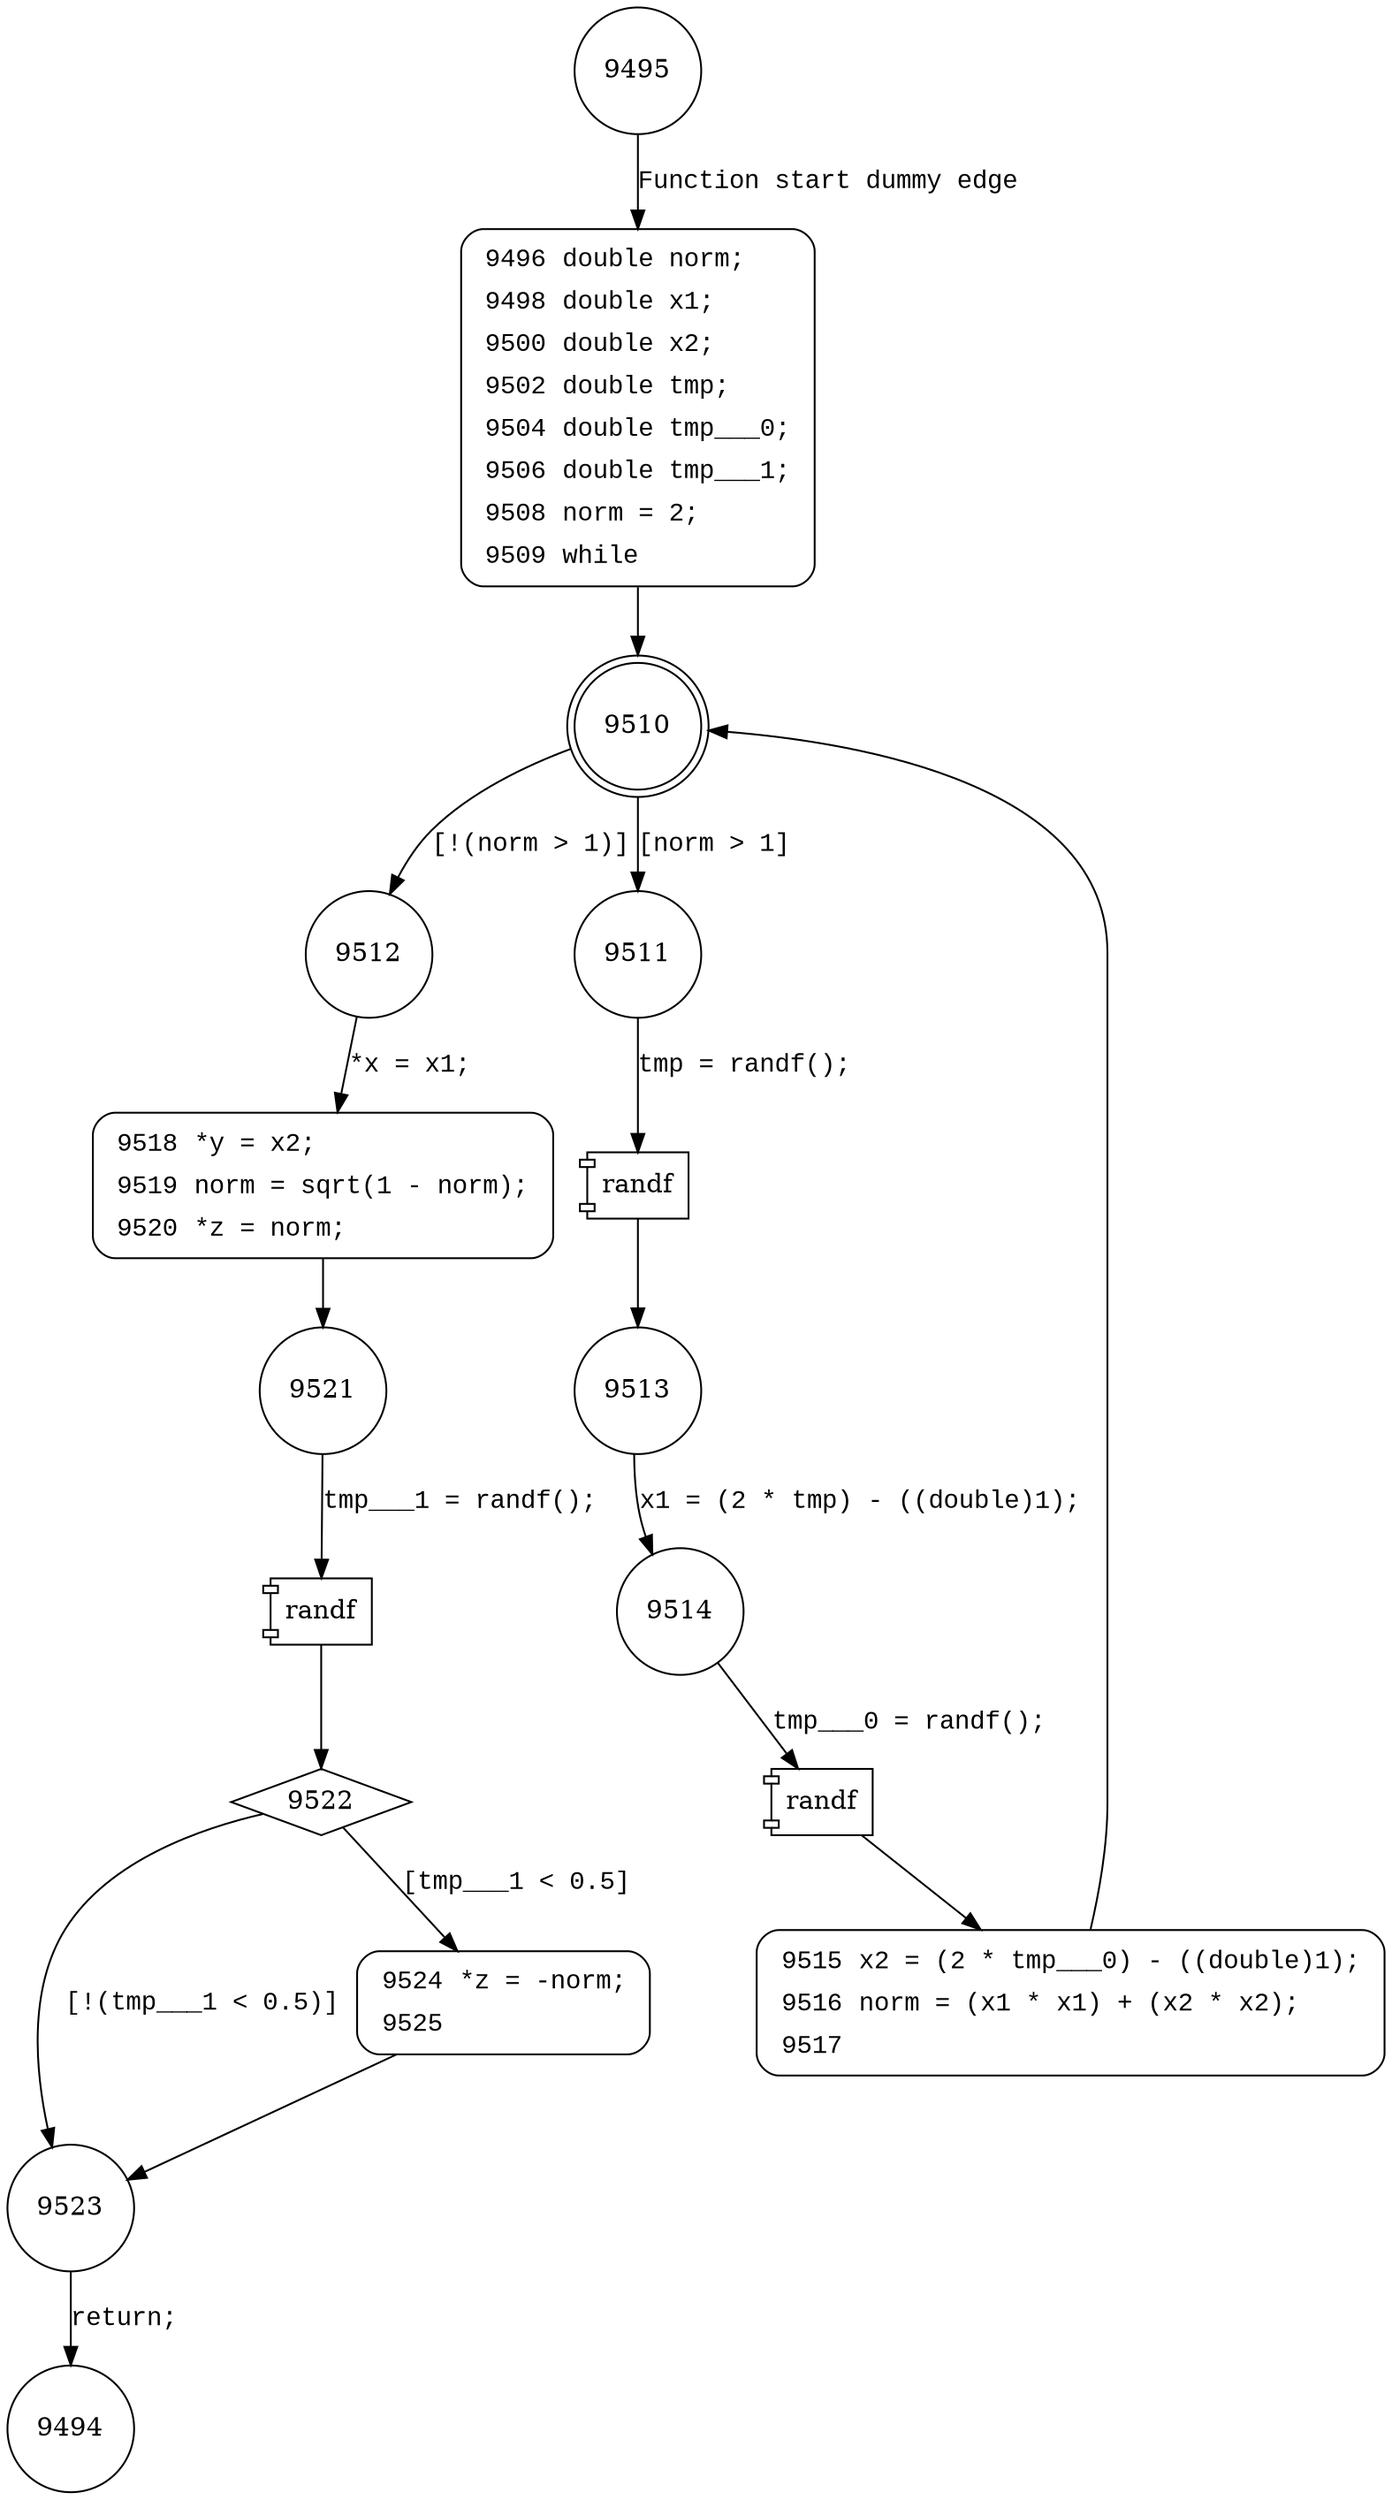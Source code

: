 digraph rand3 {
9495 [shape="circle"]
9496 [shape="circle"]
9510 [shape="doublecircle"]
9512 [shape="circle"]
9511 [shape="circle"]
9513 [shape="circle"]
9514 [shape="circle"]
9515 [shape="circle"]
9518 [shape="circle"]
9521 [shape="circle"]
9522 [shape="diamond"]
9523 [shape="circle"]
9524 [shape="circle"]
9494 [shape="circle"]
9496 [style="filled,bold" penwidth="1" fillcolor="white" fontname="Courier New" shape="Mrecord" label=<<table border="0" cellborder="0" cellpadding="3" bgcolor="white"><tr><td align="right">9496</td><td align="left">double norm;</td></tr><tr><td align="right">9498</td><td align="left">double x1;</td></tr><tr><td align="right">9500</td><td align="left">double x2;</td></tr><tr><td align="right">9502</td><td align="left">double tmp;</td></tr><tr><td align="right">9504</td><td align="left">double tmp___0;</td></tr><tr><td align="right">9506</td><td align="left">double tmp___1;</td></tr><tr><td align="right">9508</td><td align="left">norm = 2;</td></tr><tr><td align="right">9509</td><td align="left">while</td></tr></table>>]
9496 -> 9510[label=""]
9515 [style="filled,bold" penwidth="1" fillcolor="white" fontname="Courier New" shape="Mrecord" label=<<table border="0" cellborder="0" cellpadding="3" bgcolor="white"><tr><td align="right">9515</td><td align="left">x2 = (2 * tmp___0) - ((double)1);</td></tr><tr><td align="right">9516</td><td align="left">norm = (x1 * x1) + (x2 * x2);</td></tr><tr><td align="right">9517</td><td align="left"></td></tr></table>>]
9515 -> 9510[label=""]
9518 [style="filled,bold" penwidth="1" fillcolor="white" fontname="Courier New" shape="Mrecord" label=<<table border="0" cellborder="0" cellpadding="3" bgcolor="white"><tr><td align="right">9518</td><td align="left">*y = x2;</td></tr><tr><td align="right">9519</td><td align="left">norm = sqrt(1 - norm);</td></tr><tr><td align="right">9520</td><td align="left">*z = norm;</td></tr></table>>]
9518 -> 9521[label=""]
9524 [style="filled,bold" penwidth="1" fillcolor="white" fontname="Courier New" shape="Mrecord" label=<<table border="0" cellborder="0" cellpadding="3" bgcolor="white"><tr><td align="right">9524</td><td align="left">*z = -norm;</td></tr><tr><td align="right">9525</td><td align="left"></td></tr></table>>]
9524 -> 9523[label=""]
9495 -> 9496 [label="Function start dummy edge" fontname="Courier New"]
9510 -> 9512 [label="[!(norm > 1)]" fontname="Courier New"]
9510 -> 9511 [label="[norm > 1]" fontname="Courier New"]
100643 [shape="component" label="randf"]
9511 -> 100643 [label="tmp = randf();" fontname="Courier New"]
100643 -> 9513 [label="" fontname="Courier New"]
100644 [shape="component" label="randf"]
9514 -> 100644 [label="tmp___0 = randf();" fontname="Courier New"]
100644 -> 9515 [label="" fontname="Courier New"]
9512 -> 9518 [label="*x = x1;" fontname="Courier New"]
100645 [shape="component" label="randf"]
9521 -> 100645 [label="tmp___1 = randf();" fontname="Courier New"]
100645 -> 9522 [label="" fontname="Courier New"]
9522 -> 9523 [label="[!(tmp___1 < 0.5)]" fontname="Courier New"]
9522 -> 9524 [label="[tmp___1 < 0.5]" fontname="Courier New"]
9523 -> 9494 [label="return;" fontname="Courier New"]
9513 -> 9514 [label="x1 = (2 * tmp) - ((double)1);" fontname="Courier New"]
}